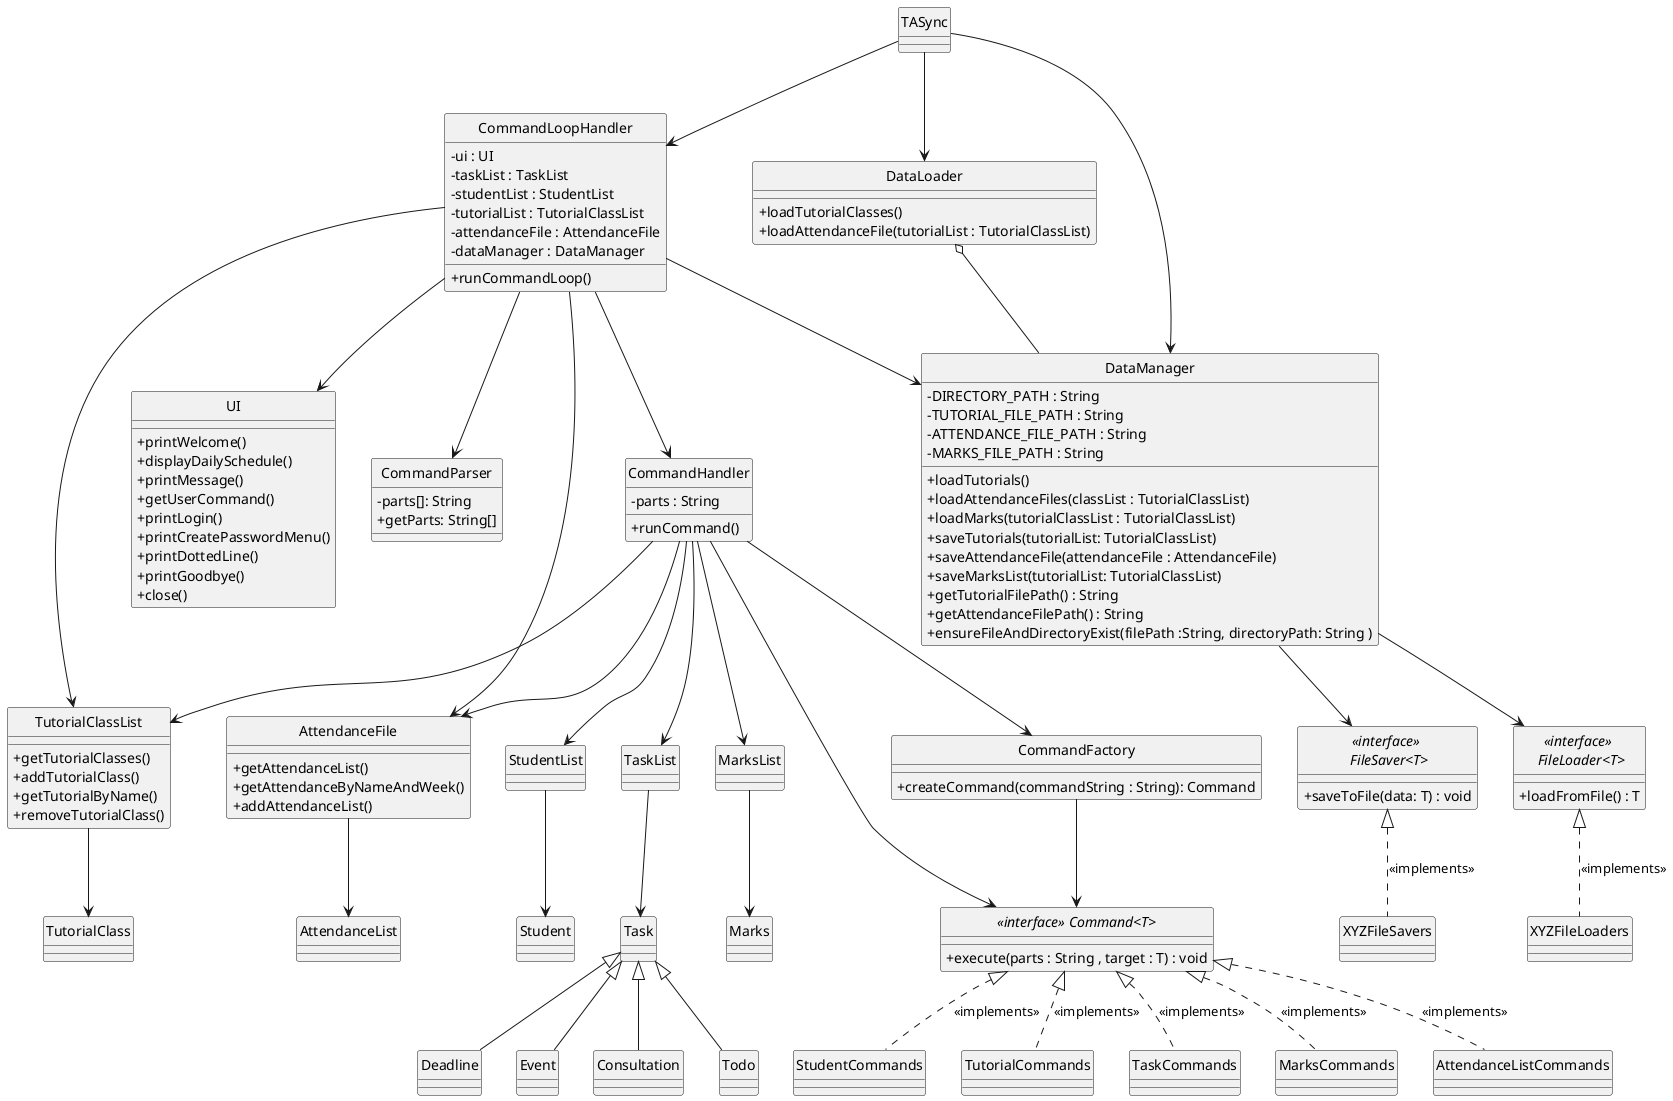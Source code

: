 @startuml
hide circle
skinparam classAttributeIconSize 0
class CommandHandler {
    - parts : String
    + runCommand()
}
class TASync {
}
class CommandFactory {
    + createCommand(commandString : String): Command
}
class UI {
    + printWelcome()
    + displayDailySchedule()
    + printMessage()
    + getUserCommand()
    + printLogin()
    + printCreatePasswordMenu()
    + printDottedLine()
    + printGoodbye()
    + close()
}
class CommandParser {
    - parts[]: String
    + getParts: String[]
}
class TutorialClassList {
    + getTutorialClasses()
    + addTutorialClass()
    + getTutorialByName()
    + removeTutorialClass()
}
class CommandLoopHandler {
    - ui : UI
    - taskList : TaskList
    - studentList : StudentList
    - tutorialList : TutorialClassList
    - attendanceFile : AttendanceFile
    - dataManager : DataManager
    + runCommandLoop()
}
class AttendanceFile {
    + getAttendanceList()
    + getAttendanceByNameAndWeek()
    + addAttendanceList()
}
class DataLoader{
    + loadTutorialClasses()
    + loadAttendanceFile(tutorialList : TutorialClassList)
}
class DataManager{
    - DIRECTORY_PATH : String
    - TUTORIAL_FILE_PATH : String
    - ATTENDANCE_FILE_PATH : String
    - MARKS_FILE_PATH : String
    + loadTutorials()
    + loadAttendanceFiles(classList : TutorialClassList)
    + loadMarks(tutorialClassList : TutorialClassList)
    + saveTutorials(tutorialList: TutorialClassList)
    + saveAttendanceFile(attendanceFile : AttendanceFile)
    + saveMarksList(tutorialList: TutorialClassList)
    + getTutorialFilePath() : String
    + getAttendanceFilePath() : String
    + ensureFileAndDirectoryExist(filePath :String, directoryPath: String )

}

class TaskCommands

class MarksCommands

class AttendanceListCommands

class StudentCommands

class TutorialCommands

class XYZFileLoaders

class XYZFileSavers

interface "<<interface>> \n FileLoader<T>" {
    + loadFromFile() : T
}

interface "<<interface>> \n FileSaver<T>" {
    + saveToFile(data: T) : void
}

interface "<<interface>> Command<T>" {
    + execute(parts : String , target : T) : void
}

CommandLoopHandler --> UI
CommandLoopHandler --> AttendanceFile
CommandLoopHandler --> TutorialClassList
CommandLoopHandler --> CommandParser
CommandLoopHandler --> CommandHandler
CommandHandler --> CommandFactory
CommandFactory --> "<<interface>> Command<T>"
CommandHandler --> "<<interface>> Command<T>"
CommandHandler --> StudentList
CommandHandler --> TutorialClassList
CommandHandler --> AttendanceFile
CommandHandler --> TaskList
CommandHandler --> MarksList
CommandLoopHandler --> DataManager
TASync --> CommandLoopHandler
TASync --> DataLoader
TASync --> DataManager
DataLoader o-- DataManager
DataManager --> "<<interface>> \n FileSaver<T>"
DataManager --> "<<interface>> \n FileLoader<T>"

"<<interface>> Command<T>"  <|.. TaskCommands : <<implements>>
"<<interface>> Command<T>"  <|.. MarksCommands : <<implements>>
"<<interface>> Command<T>"  <|.. AttendanceListCommands : <<implements>>
"<<interface>> Command<T>"  <|.. StudentCommands : <<implements>>
"<<interface>> Command<T>"  <|.. TutorialCommands : <<implements>>

"<<interface>> \n FileLoader<T>" <|.. XYZFileLoaders : <<implements>>
"<<interface>> \n FileSaver<T>" <|.. XYZFileSavers : <<implements>>


Task <|-- Todo
Task <|-- Deadline
Task <|-- Event
Task <|-- Consultation
TaskList --> Task
TutorialClassList --> TutorialClass
StudentList --> Student
MarksList --> Marks
AttendanceFile --> AttendanceList


@enduml